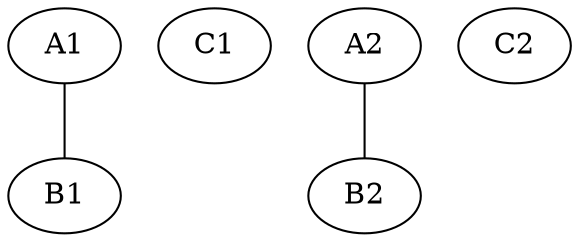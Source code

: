 graph parent {
	subgraph child1 {
		A1
		B1
		C1
		A1 -- B1
	}
	subgraph child2 {
		A2
		B2
		C2
		A2 -- B2
	}
}
